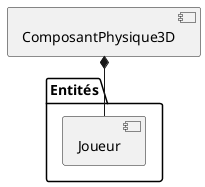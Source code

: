 @startuml

component "ComposantPhysique3D" as compPhys

package Entités {
    component "Joueur" as joueur
}

compPhys *-down- joueur

@enduml